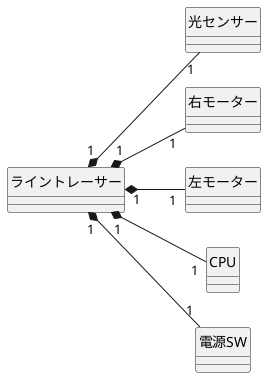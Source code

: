 @startuml
left to right direction


class "ライントレーサー" as a{}

class "光センサー" as b{}

class "右モーター" as c{}

class "左モーター" as d{}

class "CPU" as e{}

class "電源SW" as f{}

a "1"*--"1" b
a "1"*--"1" c
a "1"*--"1" d
a "1"*--"1" e
a "1"*--"1" f
hide circle
@enduml